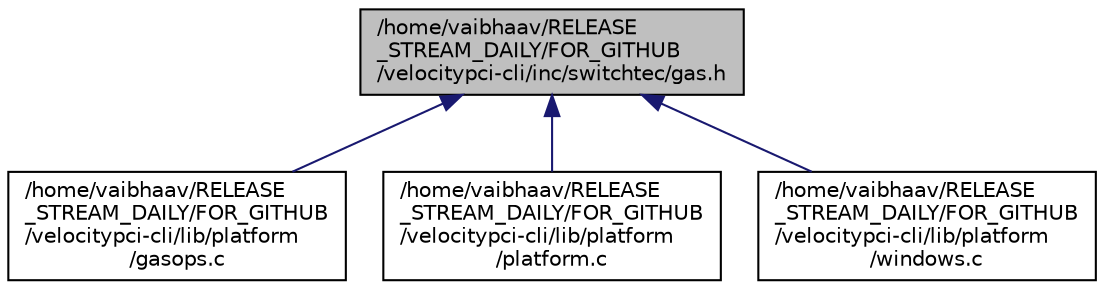 digraph "/home/vaibhaav/RELEASE_STREAM_DAILY/FOR_GITHUB/velocitypci-cli/inc/switchtec/gas.h"
{
 // LATEX_PDF_SIZE
  edge [fontname="Helvetica",fontsize="10",labelfontname="Helvetica",labelfontsize="10"];
  node [fontname="Helvetica",fontsize="10",shape=record];
  Node1 [label="/home/vaibhaav/RELEASE\l_STREAM_DAILY/FOR_GITHUB\l/velocitypci-cli/inc/switchtec/gas.h",height=0.2,width=0.4,color="black", fillcolor="grey75", style="filled", fontcolor="black",tooltip="GAS Accessor functions."];
  Node1 -> Node2 [dir="back",color="midnightblue",fontsize="10",style="solid",fontname="Helvetica"];
  Node2 [label="/home/vaibhaav/RELEASE\l_STREAM_DAILY/FOR_GITHUB\l/velocitypci-cli/lib/platform\l/gasops.c",height=0.2,width=0.4,color="black", fillcolor="white", style="filled",URL="$gasops_8c_source.html",tooltip=" "];
  Node1 -> Node3 [dir="back",color="midnightblue",fontsize="10",style="solid",fontname="Helvetica"];
  Node3 [label="/home/vaibhaav/RELEASE\l_STREAM_DAILY/FOR_GITHUB\l/velocitypci-cli/lib/platform\l/platform.c",height=0.2,width=0.4,color="black", fillcolor="white", style="filled",URL="$platform_8c.html",tooltip="Switchtec platform specific functions."];
  Node1 -> Node4 [dir="back",color="midnightblue",fontsize="10",style="solid",fontname="Helvetica"];
  Node4 [label="/home/vaibhaav/RELEASE\l_STREAM_DAILY/FOR_GITHUB\l/velocitypci-cli/lib/platform\l/windows.c",height=0.2,width=0.4,color="black", fillcolor="white", style="filled",URL="$windows_8c_source.html",tooltip=" "];
}
